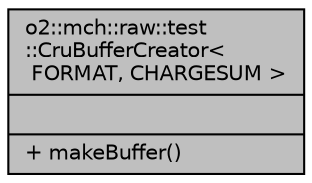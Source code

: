 digraph "o2::mch::raw::test::CruBufferCreator&lt; FORMAT, CHARGESUM &gt;"
{
 // INTERACTIVE_SVG=YES
  bgcolor="transparent";
  edge [fontname="Helvetica",fontsize="10",labelfontname="Helvetica",labelfontsize="10"];
  node [fontname="Helvetica",fontsize="10",shape=record];
  Node1 [label="{o2::mch::raw::test\l::CruBufferCreator\<\l FORMAT, CHARGESUM \>\n||+ makeBuffer()\l}",height=0.2,width=0.4,color="black", fillcolor="grey75", style="filled", fontcolor="black"];
}
